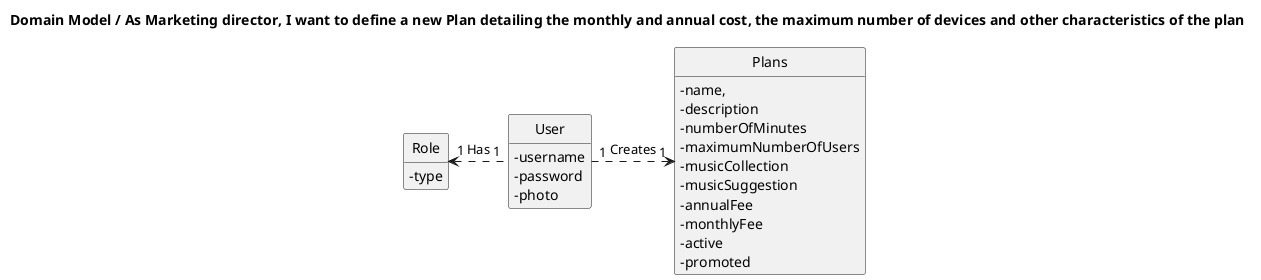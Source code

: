 @startuml
'https://plantuml.com/sequence-diagram

title Domain Model / As Marketing director, I want to define a new Plan detailing the monthly and annual cost, the maximum number of devices and other characteristics of the plan

skinparam classAttributeIconSize 0
hide circle
hide methods

class User{
    -username
    -password
    -photo
}

class Plans{
    -name,
    - description
    - numberOfMinutes
    -maximumNumberOfUsers
    -musicCollection
    -musicSuggestion
    -annualFee
    -monthlyFee
    -active
    -promoted
}

class Role{
    -type
}


Role "1" <.right. "1" User: Has
User "1" .right.> "1" Plans: Creates

@enduml